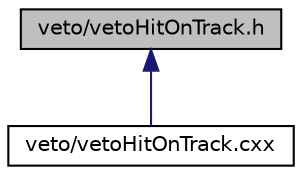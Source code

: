 digraph "veto/vetoHitOnTrack.h"
{
 // LATEX_PDF_SIZE
  edge [fontname="Helvetica",fontsize="10",labelfontname="Helvetica",labelfontsize="10"];
  node [fontname="Helvetica",fontsize="10",shape=record];
  Node1 [label="veto/vetoHitOnTrack.h",height=0.2,width=0.4,color="black", fillcolor="grey75", style="filled", fontcolor="black",tooltip=" "];
  Node1 -> Node2 [dir="back",color="midnightblue",fontsize="10",style="solid",fontname="Helvetica"];
  Node2 [label="veto/vetoHitOnTrack.cxx",height=0.2,width=0.4,color="black", fillcolor="white", style="filled",URL="$vetoHitOnTrack_8cxx.html",tooltip=" "];
}
